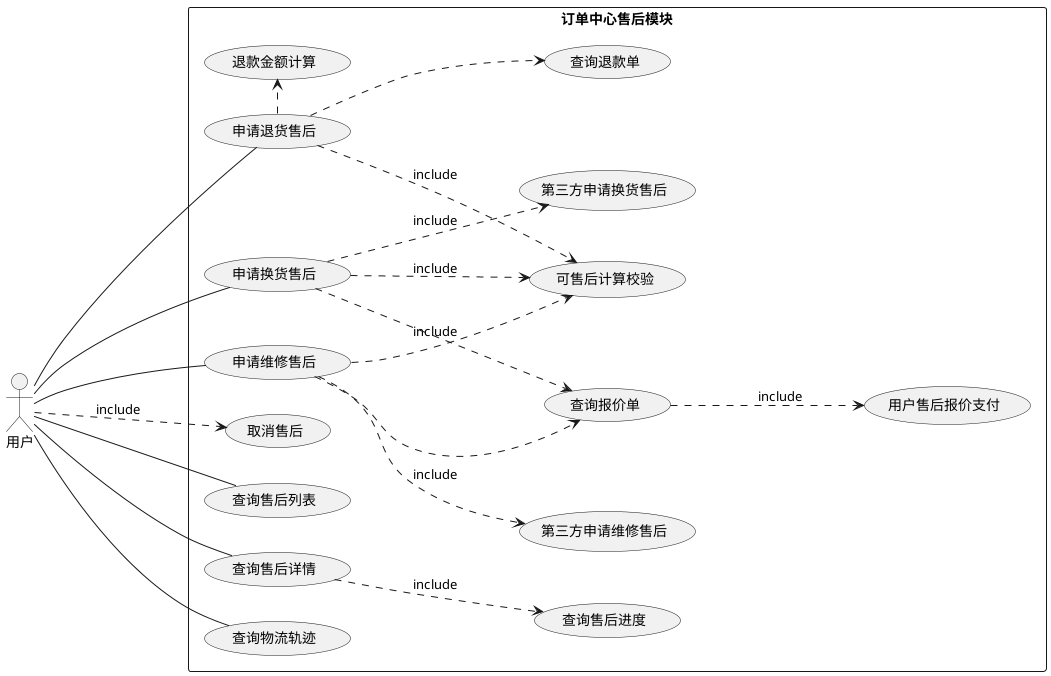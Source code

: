 @startuml
left to right direction
skinparam packageStyle rectangle
actor 用户
rectangle 订单中心售后模块 {
  用户 -- (申请退货售后)
  用户 -- (申请换货售后)
  用户 -- (申请维修售后)
  (申请退货售后)-down-.>(可售后计算校验):include
  (申请换货售后)-down-.>(可售后计算校验):include
  (申请维修售后)-down-.>(可售后计算校验):include
  (申请换货售后)-down-.>(第三方申请换货售后):include
  (申请维修售后)-down-.>(第三方申请维修售后):include
  用户-down-.>(取消售后):include
  用户 -- (查询售后列表)
  用户 -- (查询售后详情)
  (查询售后详情)-down-.>(查询售后进度):include
  (申请换货售后)-down-.>(查询报价单)
  (申请维修售后)-down-.> (查询报价单)
  (查询报价单)-down-.>(用户售后报价支付):include
  用户 -- (查询物流轨迹)
  (申请退货售后)-right-.>(退款金额计算)
  (申请退货售后)-down-.>(查询退款单)
}
@enduml